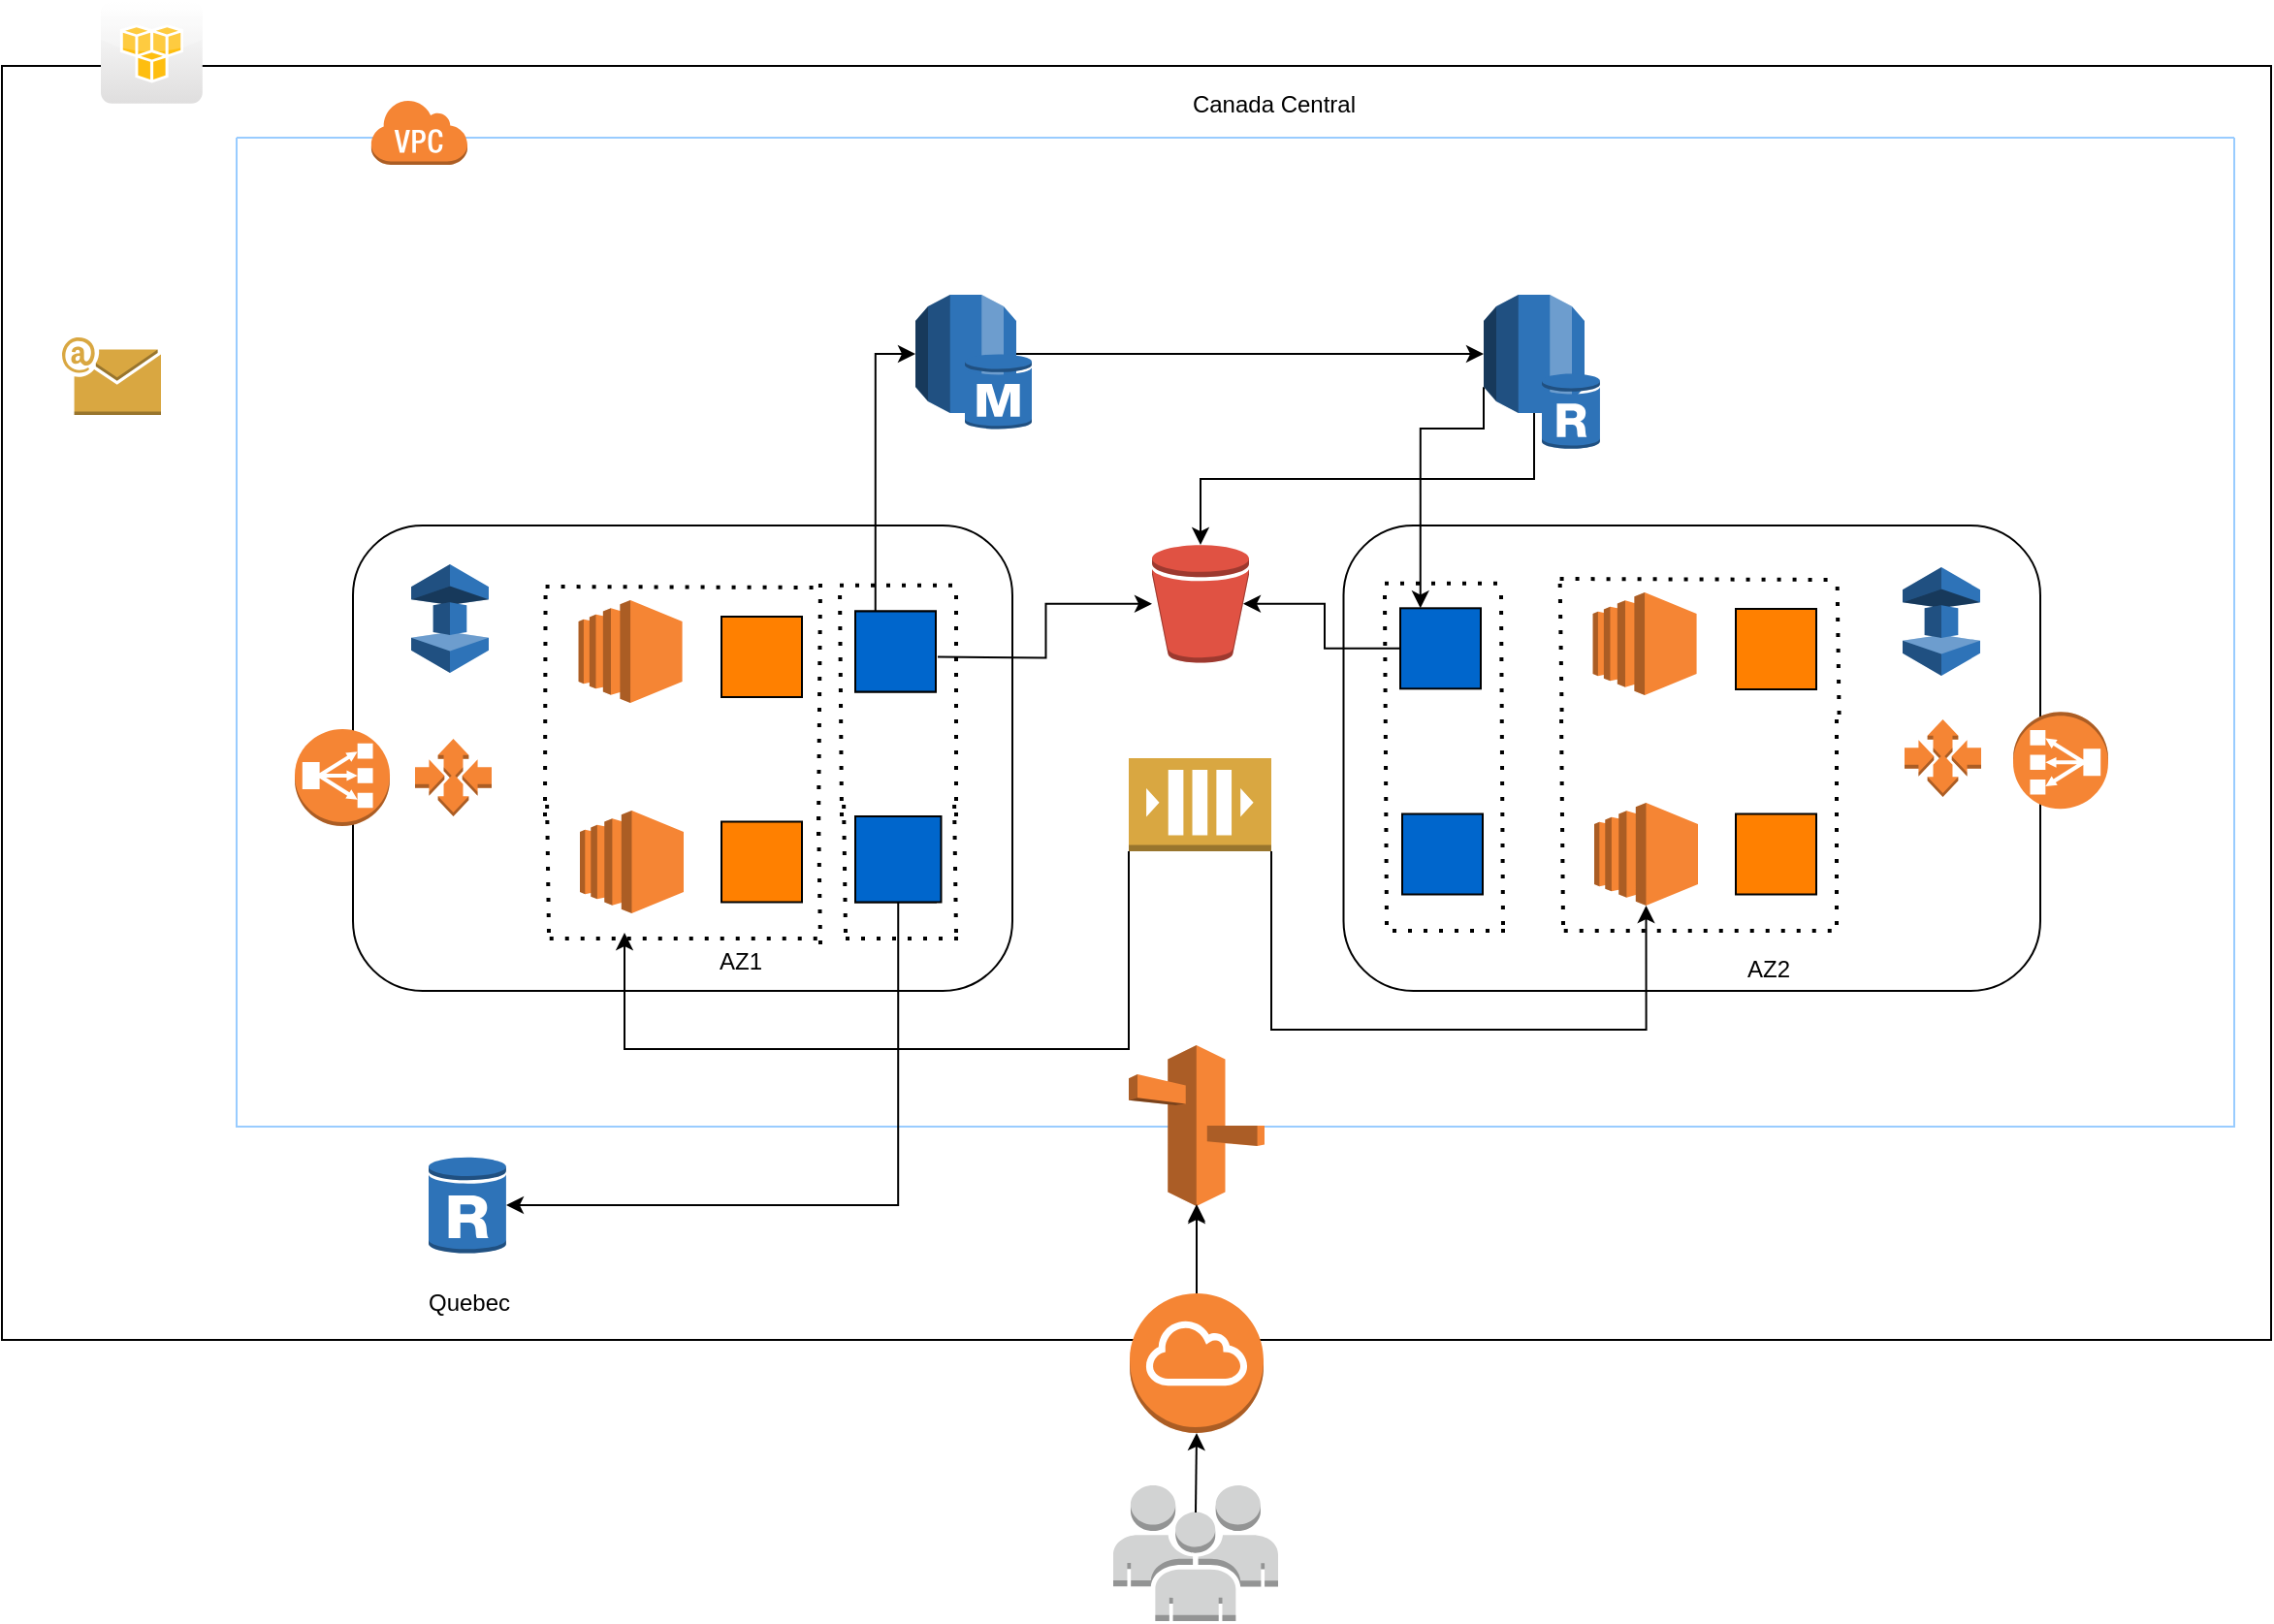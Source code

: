 <mxfile version="17.0.0" type="github">
  <diagram id="YssgMRenG7kQ0ZKm0Pmk" name="Page-1">
    <mxGraphModel dx="2313" dy="1687" grid="1" gridSize="10" guides="1" tooltips="1" connect="1" arrows="1" fold="1" page="1" pageScale="1" pageWidth="850" pageHeight="1100" math="0" shadow="0">
      <root>
        <mxCell id="0" />
        <mxCell id="1" parent="0" />
        <mxCell id="pTxG6QpcNC4HCN7uzRJL-301" value="" style="rounded=0;whiteSpace=wrap;html=1;fillColor=#FFFFFF;" vertex="1" parent="1">
          <mxGeometry x="-141" y="3" width="1170" height="657" as="geometry" />
        </mxCell>
        <mxCell id="pTxG6QpcNC4HCN7uzRJL-161" value="" style="rounded=1;whiteSpace=wrap;html=1;" vertex="1" parent="1">
          <mxGeometry x="550.75" y="240" width="359.25" height="240" as="geometry" />
        </mxCell>
        <mxCell id="3AhlCatbuhtp1w4Drxqu-34" value="" style="rounded=1;whiteSpace=wrap;html=1;" parent="1" vertex="1">
          <mxGeometry x="40" y="240" width="340" height="240" as="geometry" />
        </mxCell>
        <mxCell id="3AhlCatbuhtp1w4Drxqu-26" value="" style="swimlane;startSize=0;fillColor=#F2F2F2;strokeColor=#99CCFF;" parent="1" vertex="1">
          <mxGeometry x="-20" y="40" width="1030" height="510" as="geometry" />
        </mxCell>
        <mxCell id="3AhlCatbuhtp1w4Drxqu-31" value="Canada Central" style="text;html=1;strokeColor=none;fillColor=none;align=center;verticalAlign=middle;whiteSpace=wrap;rounded=0;" parent="3AhlCatbuhtp1w4Drxqu-26" vertex="1">
          <mxGeometry x="480" y="-32" width="110" height="30" as="geometry" />
        </mxCell>
        <mxCell id="pTxG6QpcNC4HCN7uzRJL-231" style="edgeStyle=orthogonalEdgeStyle;rounded=0;orthogonalLoop=1;jettySize=auto;html=1;exitX=1;exitY=0.5;exitDx=0;exitDy=0;exitPerimeter=0;" edge="1" parent="3AhlCatbuhtp1w4Drxqu-26" source="pTxG6QpcNC4HCN7uzRJL-207" target="pTxG6QpcNC4HCN7uzRJL-218">
          <mxGeometry relative="1" as="geometry" />
        </mxCell>
        <mxCell id="pTxG6QpcNC4HCN7uzRJL-207" value="" style="outlineConnect=0;dashed=0;verticalLabelPosition=bottom;verticalAlign=top;align=center;html=1;shape=mxgraph.aws3.rds;fillColor=#2E73B8;gradientColor=none;" vertex="1" parent="3AhlCatbuhtp1w4Drxqu-26">
          <mxGeometry x="350" y="81" width="52" height="61" as="geometry" />
        </mxCell>
        <mxCell id="pTxG6QpcNC4HCN7uzRJL-208" value="" style="outlineConnect=0;dashed=0;verticalLabelPosition=bottom;verticalAlign=top;align=center;html=1;shape=mxgraph.aws3.rds_db_instance;fillColor=#2E73B8;gradientColor=none;" vertex="1" parent="3AhlCatbuhtp1w4Drxqu-26">
          <mxGeometry x="375.5" y="111" width="34.5" height="40" as="geometry" />
        </mxCell>
        <mxCell id="3AhlCatbuhtp1w4Drxqu-10" value="" style="outlineConnect=0;dashed=0;verticalLabelPosition=bottom;verticalAlign=top;align=center;html=1;shape=mxgraph.aws3.classic_load_balancer;fillColor=#F58534;gradientColor=none;" parent="3AhlCatbuhtp1w4Drxqu-26" vertex="1">
          <mxGeometry x="30" y="305" width="49" height="50" as="geometry" />
        </mxCell>
        <mxCell id="pTxG6QpcNC4HCN7uzRJL-232" style="edgeStyle=orthogonalEdgeStyle;rounded=0;orthogonalLoop=1;jettySize=auto;html=1;exitX=0.5;exitY=1;exitDx=0;exitDy=0;exitPerimeter=0;" edge="1" parent="3AhlCatbuhtp1w4Drxqu-26" source="pTxG6QpcNC4HCN7uzRJL-218" target="pTxG6QpcNC4HCN7uzRJL-78">
          <mxGeometry relative="1" as="geometry" />
        </mxCell>
        <mxCell id="pTxG6QpcNC4HCN7uzRJL-329" style="edgeStyle=orthogonalEdgeStyle;rounded=0;orthogonalLoop=1;jettySize=auto;html=1;exitX=0;exitY=0.78;exitDx=0;exitDy=0;exitPerimeter=0;entryX=0.25;entryY=0;entryDx=0;entryDy=0;" edge="1" parent="3AhlCatbuhtp1w4Drxqu-26" source="pTxG6QpcNC4HCN7uzRJL-218" target="pTxG6QpcNC4HCN7uzRJL-251">
          <mxGeometry relative="1" as="geometry">
            <Array as="points">
              <mxPoint x="643" y="150" />
              <mxPoint x="610" y="150" />
            </Array>
          </mxGeometry>
        </mxCell>
        <mxCell id="pTxG6QpcNC4HCN7uzRJL-218" value="" style="outlineConnect=0;dashed=0;verticalLabelPosition=bottom;verticalAlign=top;align=center;html=1;shape=mxgraph.aws3.rds;fillColor=#2E73B8;gradientColor=none;" vertex="1" parent="3AhlCatbuhtp1w4Drxqu-26">
          <mxGeometry x="643" y="81" width="52" height="61" as="geometry" />
        </mxCell>
        <mxCell id="pTxG6QpcNC4HCN7uzRJL-217" value="" style="outlineConnect=0;dashed=0;verticalLabelPosition=bottom;verticalAlign=top;align=center;html=1;shape=mxgraph.aws3.rds_db_instance_read_replica;fillColor=#2E73B8;gradientColor=none;" vertex="1" parent="3AhlCatbuhtp1w4Drxqu-26">
          <mxGeometry x="673" y="121" width="30" height="40" as="geometry" />
        </mxCell>
        <mxCell id="pTxG6QpcNC4HCN7uzRJL-78" value="" style="outlineConnect=0;dashed=0;verticalLabelPosition=bottom;verticalAlign=top;align=center;html=1;shape=mxgraph.aws3.bucket;fillColor=#E05243;gradientColor=none;" vertex="1" parent="3AhlCatbuhtp1w4Drxqu-26">
          <mxGeometry x="472" y="210" width="50" height="60.75" as="geometry" />
        </mxCell>
        <mxCell id="pTxG6QpcNC4HCN7uzRJL-226" value="AZ1" style="text;html=1;strokeColor=none;fillColor=none;align=center;verticalAlign=middle;whiteSpace=wrap;rounded=0;" vertex="1" parent="3AhlCatbuhtp1w4Drxqu-26">
          <mxGeometry x="230" y="410" width="60" height="30" as="geometry" />
        </mxCell>
        <mxCell id="pTxG6QpcNC4HCN7uzRJL-227" value="AZ2" style="text;html=1;strokeColor=none;fillColor=none;align=center;verticalAlign=middle;whiteSpace=wrap;rounded=0;" vertex="1" parent="3AhlCatbuhtp1w4Drxqu-26">
          <mxGeometry x="760" y="414" width="60" height="30" as="geometry" />
        </mxCell>
        <mxCell id="pTxG6QpcNC4HCN7uzRJL-234" value="" style="endArrow=none;dashed=1;html=1;dashPattern=1 3;strokeWidth=2;rounded=0;" edge="1" parent="3AhlCatbuhtp1w4Drxqu-26">
          <mxGeometry width="50" height="50" relative="1" as="geometry">
            <mxPoint x="314" y="410" as="sourcePoint" />
            <mxPoint x="313" y="340" as="targetPoint" />
          </mxGeometry>
        </mxCell>
        <mxCell id="pTxG6QpcNC4HCN7uzRJL-235" value="" style="endArrow=none;dashed=1;html=1;dashPattern=1 3;strokeWidth=2;rounded=0;" edge="1" parent="3AhlCatbuhtp1w4Drxqu-26">
          <mxGeometry width="50" height="50" relative="1" as="geometry">
            <mxPoint x="301" y="416" as="sourcePoint" />
            <mxPoint x="300" y="346" as="targetPoint" />
          </mxGeometry>
        </mxCell>
        <mxCell id="pTxG6QpcNC4HCN7uzRJL-238" value="" style="endArrow=none;dashed=1;html=1;dashPattern=1 3;strokeWidth=2;rounded=0;" edge="1" parent="3AhlCatbuhtp1w4Drxqu-26">
          <mxGeometry width="50" height="50" relative="1" as="geometry">
            <mxPoint x="312" y="350" as="sourcePoint" />
            <mxPoint x="311" y="230.91" as="targetPoint" />
          </mxGeometry>
        </mxCell>
        <mxCell id="pTxG6QpcNC4HCN7uzRJL-239" value="" style="endArrow=none;dashed=1;html=1;dashPattern=1 3;strokeWidth=2;rounded=0;" edge="1" parent="3AhlCatbuhtp1w4Drxqu-26">
          <mxGeometry width="50" height="50" relative="1" as="geometry">
            <mxPoint x="311" y="230.91" as="sourcePoint" />
            <mxPoint x="371" y="230.91" as="targetPoint" />
          </mxGeometry>
        </mxCell>
        <mxCell id="pTxG6QpcNC4HCN7uzRJL-240" value="" style="endArrow=none;dashed=1;html=1;dashPattern=1 3;strokeWidth=2;rounded=0;" edge="1" parent="3AhlCatbuhtp1w4Drxqu-26">
          <mxGeometry width="50" height="50" relative="1" as="geometry">
            <mxPoint x="371" y="350" as="sourcePoint" />
            <mxPoint x="371" y="230.91" as="targetPoint" />
          </mxGeometry>
        </mxCell>
        <mxCell id="pTxG6QpcNC4HCN7uzRJL-249" value="" style="endArrow=none;dashed=1;html=1;dashPattern=1 3;strokeWidth=2;rounded=0;" edge="1" parent="3AhlCatbuhtp1w4Drxqu-26">
          <mxGeometry width="50" height="50" relative="1" as="geometry">
            <mxPoint x="592" y="229.91" as="sourcePoint" />
            <mxPoint x="652" y="229.91" as="targetPoint" />
          </mxGeometry>
        </mxCell>
        <mxCell id="pTxG6QpcNC4HCN7uzRJL-330" style="edgeStyle=orthogonalEdgeStyle;rounded=0;orthogonalLoop=1;jettySize=auto;html=1;exitX=0;exitY=0.5;exitDx=0;exitDy=0;entryX=0.94;entryY=0.5;entryDx=0;entryDy=0;entryPerimeter=0;" edge="1" parent="3AhlCatbuhtp1w4Drxqu-26" source="pTxG6QpcNC4HCN7uzRJL-251" target="pTxG6QpcNC4HCN7uzRJL-78">
          <mxGeometry relative="1" as="geometry" />
        </mxCell>
        <mxCell id="pTxG6QpcNC4HCN7uzRJL-251" value="" style="whiteSpace=wrap;html=1;aspect=fixed;fillColor=#0066CC;" vertex="1" parent="3AhlCatbuhtp1w4Drxqu-26">
          <mxGeometry x="600" y="242.66" width="41.5" height="41.5" as="geometry" />
        </mxCell>
        <mxCell id="3AhlCatbuhtp1w4Drxqu-36" value="" style="outlineConnect=0;dashed=0;verticalLabelPosition=bottom;verticalAlign=top;align=center;html=1;shape=mxgraph.aws3.virtual_private_cloud;fillColor=#F58534;gradientColor=none;" parent="3AhlCatbuhtp1w4Drxqu-26" vertex="1">
          <mxGeometry x="69" y="-20" width="50" height="34" as="geometry" />
        </mxCell>
        <mxCell id="pTxG6QpcNC4HCN7uzRJL-305" value="" style="outlineConnect=0;dashed=0;verticalLabelPosition=bottom;verticalAlign=top;align=center;html=1;shape=mxgraph.aws3.queue;fillColor=#D9A741;gradientColor=none;" vertex="1" parent="3AhlCatbuhtp1w4Drxqu-26">
          <mxGeometry x="460" y="320" width="73.5" height="48" as="geometry" />
        </mxCell>
        <mxCell id="pTxG6QpcNC4HCN7uzRJL-328" value="" style="outlineConnect=0;dashed=0;verticalLabelPosition=bottom;verticalAlign=top;align=center;html=1;shape=mxgraph.aws3.auto_scaling;fillColor=#F58534;gradientColor=none;strokeColor=#99CCFF;" vertex="1" parent="3AhlCatbuhtp1w4Drxqu-26">
          <mxGeometry x="92" y="310" width="39.5" height="40" as="geometry" />
        </mxCell>
        <mxCell id="pTxG6QpcNC4HCN7uzRJL-332" value="" style="outlineConnect=0;dashed=0;verticalLabelPosition=bottom;verticalAlign=top;align=center;html=1;shape=mxgraph.aws3.auto_scaling;fillColor=#F58534;gradientColor=none;strokeColor=#99CCFF;" vertex="1" parent="3AhlCatbuhtp1w4Drxqu-26">
          <mxGeometry x="860" y="300" width="39.5" height="40" as="geometry" />
        </mxCell>
        <mxCell id="pTxG6QpcNC4HCN7uzRJL-331" value="" style="outlineConnect=0;dashed=0;verticalLabelPosition=bottom;verticalAlign=top;align=center;html=1;shape=mxgraph.aws3.classic_load_balancer;fillColor=#F58534;gradientColor=none;rotation=-180;" vertex="1" parent="3AhlCatbuhtp1w4Drxqu-26">
          <mxGeometry x="916" y="296.16" width="49" height="50" as="geometry" />
        </mxCell>
        <mxCell id="3AhlCatbuhtp1w4Drxqu-13" value="" style="outlineConnect=0;dashed=0;verticalLabelPosition=bottom;verticalAlign=top;align=center;html=1;shape=mxgraph.aws3.ec2;fillColor=#F58534;gradientColor=none;" parent="1" vertex="1">
          <mxGeometry x="157" y="387" width="53.5" height="53" as="geometry" />
        </mxCell>
        <mxCell id="3AhlCatbuhtp1w4Drxqu-33" value="Quebec" style="text;html=1;strokeColor=none;fillColor=none;align=center;verticalAlign=middle;whiteSpace=wrap;rounded=0;" parent="1" vertex="1">
          <mxGeometry x="70" y="626" width="60" height="30" as="geometry" />
        </mxCell>
        <mxCell id="pTxG6QpcNC4HCN7uzRJL-9" value="" style="endArrow=none;dashed=1;html=1;dashPattern=1 3;strokeWidth=2;rounded=0;" edge="1" parent="1">
          <mxGeometry width="50" height="50" relative="1" as="geometry">
            <mxPoint x="141" y="450" as="sourcePoint" />
            <mxPoint x="140" y="380" as="targetPoint" />
          </mxGeometry>
        </mxCell>
        <mxCell id="pTxG6QpcNC4HCN7uzRJL-10" value="" style="endArrow=none;dashed=1;html=1;dashPattern=1 3;strokeWidth=2;rounded=0;" edge="1" parent="1">
          <mxGeometry width="50" height="50" relative="1" as="geometry">
            <mxPoint x="351" y="450" as="sourcePoint" />
            <mxPoint x="350" y="380" as="targetPoint" />
          </mxGeometry>
        </mxCell>
        <mxCell id="pTxG6QpcNC4HCN7uzRJL-11" value="" style="endArrow=none;dashed=1;html=1;dashPattern=1 3;strokeWidth=2;rounded=0;" edge="1" parent="1">
          <mxGeometry width="50" height="50" relative="1" as="geometry">
            <mxPoint x="141.37" y="453" as="sourcePoint" />
            <mxPoint x="280" y="453" as="targetPoint" />
          </mxGeometry>
        </mxCell>
        <mxCell id="pTxG6QpcNC4HCN7uzRJL-38" value="" style="outlineConnect=0;dashed=0;verticalLabelPosition=bottom;verticalAlign=top;align=center;html=1;shape=mxgraph.aws3.ec2;fillColor=#F58534;gradientColor=none;" vertex="1" parent="1">
          <mxGeometry x="156.29" y="278.5" width="53.5" height="53" as="geometry" />
        </mxCell>
        <mxCell id="pTxG6QpcNC4HCN7uzRJL-39" value="" style="endArrow=none;dashed=1;html=1;dashPattern=1 3;strokeWidth=2;rounded=0;" edge="1" parent="1">
          <mxGeometry width="50" height="50" relative="1" as="geometry">
            <mxPoint x="139" y="390" as="sourcePoint" />
            <mxPoint x="139.29" y="270" as="targetPoint" />
          </mxGeometry>
        </mxCell>
        <mxCell id="pTxG6QpcNC4HCN7uzRJL-229" style="edgeStyle=orthogonalEdgeStyle;rounded=0;orthogonalLoop=1;jettySize=auto;html=1;exitX=1;exitY=0.5;exitDx=0;exitDy=0;" edge="1" parent="1" target="pTxG6QpcNC4HCN7uzRJL-78">
          <mxGeometry relative="1" as="geometry">
            <mxPoint x="341.5" y="307.75" as="sourcePoint" />
          </mxGeometry>
        </mxCell>
        <mxCell id="pTxG6QpcNC4HCN7uzRJL-41" value="" style="endArrow=none;dashed=1;html=1;dashPattern=1 3;strokeWidth=2;rounded=0;" edge="1" parent="1">
          <mxGeometry width="50" height="50" relative="1" as="geometry">
            <mxPoint x="139.29" y="271.5" as="sourcePoint" />
            <mxPoint x="280" y="272" as="targetPoint" />
          </mxGeometry>
        </mxCell>
        <mxCell id="pTxG6QpcNC4HCN7uzRJL-59" value="" style="whiteSpace=wrap;html=1;aspect=fixed;fillColor=#FF8000;" vertex="1" parent="1">
          <mxGeometry x="230" y="287" width="41.5" height="41.5" as="geometry" />
        </mxCell>
        <mxCell id="pTxG6QpcNC4HCN7uzRJL-61" value="" style="whiteSpace=wrap;html=1;aspect=fixed;fillColor=#FF8000;" vertex="1" parent="1">
          <mxGeometry x="230" y="392.75" width="41.5" height="41.5" as="geometry" />
        </mxCell>
        <mxCell id="pTxG6QpcNC4HCN7uzRJL-62" value="" style="whiteSpace=wrap;html=1;aspect=fixed;fillColor=#FF9933;" vertex="1" parent="1">
          <mxGeometry x="299" y="392.75" width="41.5" height="41.5" as="geometry" />
        </mxCell>
        <mxCell id="pTxG6QpcNC4HCN7uzRJL-163" value="" style="outlineConnect=0;dashed=0;verticalLabelPosition=bottom;verticalAlign=top;align=center;html=1;shape=mxgraph.aws3.ec2;fillColor=#F58534;gradientColor=none;" vertex="1" parent="1">
          <mxGeometry x="680" y="383" width="53.5" height="53" as="geometry" />
        </mxCell>
        <mxCell id="pTxG6QpcNC4HCN7uzRJL-165" value="" style="endArrow=none;dashed=1;html=1;dashPattern=1 3;strokeWidth=2;rounded=0;" edge="1" parent="1">
          <mxGeometry width="50" height="50" relative="1" as="geometry">
            <mxPoint x="664" y="446" as="sourcePoint" />
            <mxPoint x="663" y="336" as="targetPoint" />
          </mxGeometry>
        </mxCell>
        <mxCell id="pTxG6QpcNC4HCN7uzRJL-166" value="" style="endArrow=none;dashed=1;html=1;dashPattern=1 3;strokeWidth=2;rounded=0;" edge="1" parent="1">
          <mxGeometry width="50" height="50" relative="1" as="geometry">
            <mxPoint x="805" y="446" as="sourcePoint" />
            <mxPoint x="805" y="336" as="targetPoint" />
          </mxGeometry>
        </mxCell>
        <mxCell id="pTxG6QpcNC4HCN7uzRJL-167" value="" style="endArrow=none;dashed=1;html=1;dashPattern=1 3;strokeWidth=2;rounded=0;" edge="1" parent="1">
          <mxGeometry width="50" height="50" relative="1" as="geometry">
            <mxPoint x="664.37" y="449" as="sourcePoint" />
            <mxPoint x="805" y="449" as="targetPoint" />
          </mxGeometry>
        </mxCell>
        <mxCell id="pTxG6QpcNC4HCN7uzRJL-186" value="" style="endArrow=none;dashed=1;html=1;dashPattern=1 3;strokeWidth=2;rounded=0;" edge="1" parent="1">
          <mxGeometry width="50" height="50" relative="1" as="geometry">
            <mxPoint x="806.29" y="337.5" as="sourcePoint" />
            <mxPoint x="805.29" y="267.5" as="targetPoint" />
          </mxGeometry>
        </mxCell>
        <mxCell id="pTxG6QpcNC4HCN7uzRJL-188" value="" style="outlineConnect=0;dashed=0;verticalLabelPosition=bottom;verticalAlign=top;align=center;html=1;shape=mxgraph.aws3.ec2;fillColor=#F58534;gradientColor=none;" vertex="1" parent="1">
          <mxGeometry x="679.29" y="274.5" width="53.5" height="53" as="geometry" />
        </mxCell>
        <mxCell id="pTxG6QpcNC4HCN7uzRJL-189" value="" style="endArrow=none;dashed=1;html=1;dashPattern=1 3;strokeWidth=2;rounded=0;" edge="1" parent="1">
          <mxGeometry width="50" height="50" relative="1" as="geometry">
            <mxPoint x="663.29" y="336" as="sourcePoint" />
            <mxPoint x="662.29" y="266" as="targetPoint" />
          </mxGeometry>
        </mxCell>
        <mxCell id="pTxG6QpcNC4HCN7uzRJL-191" value="" style="endArrow=none;dashed=1;html=1;dashPattern=1 3;strokeWidth=2;rounded=0;" edge="1" parent="1">
          <mxGeometry width="50" height="50" relative="1" as="geometry">
            <mxPoint x="662.29" y="267.5" as="sourcePoint" />
            <mxPoint x="805" y="268" as="targetPoint" />
          </mxGeometry>
        </mxCell>
        <mxCell id="pTxG6QpcNC4HCN7uzRJL-192" value="" style="whiteSpace=wrap;html=1;aspect=fixed;fillColor=#FF8000;" vertex="1" parent="1">
          <mxGeometry x="753" y="283" width="41.5" height="41.5" as="geometry" />
        </mxCell>
        <mxCell id="pTxG6QpcNC4HCN7uzRJL-193" value="" style="whiteSpace=wrap;html=1;aspect=fixed;fillColor=#FF8000;" vertex="1" parent="1">
          <mxGeometry x="753" y="388.75" width="41.5" height="41.5" as="geometry" />
        </mxCell>
        <mxCell id="pTxG6QpcNC4HCN7uzRJL-81" value="" style="outlineConnect=0;dashed=0;verticalLabelPosition=bottom;verticalAlign=top;align=center;html=1;shape=mxgraph.aws3.elasticache;fillColor=#2E73B8;gradientColor=none;" vertex="1" parent="1">
          <mxGeometry x="70" y="260" width="40" height="56" as="geometry" />
        </mxCell>
        <mxCell id="pTxG6QpcNC4HCN7uzRJL-219" value="" style="outlineConnect=0;dashed=0;verticalLabelPosition=bottom;verticalAlign=top;align=center;html=1;shape=mxgraph.aws3.rds_db_instance_read_replica;fillColor=#2E73B8;gradientColor=none;" vertex="1" parent="1">
          <mxGeometry x="79" y="565" width="40" height="51" as="geometry" />
        </mxCell>
        <mxCell id="pTxG6QpcNC4HCN7uzRJL-222" value="" style="outlineConnect=0;dashed=0;verticalLabelPosition=bottom;verticalAlign=top;align=center;html=1;shape=mxgraph.aws3.users;fillColor=#D2D3D3;gradientColor=none;" vertex="1" parent="1">
          <mxGeometry x="432" y="735" width="85" height="70" as="geometry" />
        </mxCell>
        <mxCell id="pTxG6QpcNC4HCN7uzRJL-237" value="" style="endArrow=none;dashed=1;html=1;dashPattern=1 3;strokeWidth=2;rounded=0;" edge="1" parent="1">
          <mxGeometry width="50" height="50" relative="1" as="geometry">
            <mxPoint x="294" y="453" as="sourcePoint" />
            <mxPoint x="354" y="453" as="targetPoint" />
          </mxGeometry>
        </mxCell>
        <mxCell id="pTxG6QpcNC4HCN7uzRJL-243" value="" style="endArrow=none;dashed=1;html=1;dashPattern=1 3;strokeWidth=2;rounded=0;" edge="1" parent="1">
          <mxGeometry width="50" height="50" relative="1" as="geometry">
            <mxPoint x="573" y="446" as="sourcePoint" />
            <mxPoint x="572" y="276" as="targetPoint" />
          </mxGeometry>
        </mxCell>
        <mxCell id="pTxG6QpcNC4HCN7uzRJL-245" value="" style="endArrow=none;dashed=1;html=1;dashPattern=1 3;strokeWidth=2;rounded=0;" edge="1" parent="1">
          <mxGeometry width="50" height="50" relative="1" as="geometry">
            <mxPoint x="633" y="446" as="sourcePoint" />
            <mxPoint x="632" y="276" as="targetPoint" />
          </mxGeometry>
        </mxCell>
        <mxCell id="pTxG6QpcNC4HCN7uzRJL-246" value="" style="whiteSpace=wrap;html=1;aspect=fixed;fillColor=#0066CC;" vertex="1" parent="1">
          <mxGeometry x="581" y="388.75" width="41.5" height="41.5" as="geometry" />
        </mxCell>
        <mxCell id="pTxG6QpcNC4HCN7uzRJL-247" value="" style="endArrow=none;dashed=1;html=1;dashPattern=1 3;strokeWidth=2;rounded=0;" edge="1" parent="1">
          <mxGeometry width="50" height="50" relative="1" as="geometry">
            <mxPoint x="576" y="449" as="sourcePoint" />
            <mxPoint x="636" y="449" as="targetPoint" />
          </mxGeometry>
        </mxCell>
        <mxCell id="pTxG6QpcNC4HCN7uzRJL-255" value="" style="endArrow=none;dashed=1;html=1;dashPattern=1 3;strokeWidth=2;rounded=0;" edge="1" parent="1">
          <mxGeometry width="50" height="50" relative="1" as="geometry">
            <mxPoint x="280" y="400" as="sourcePoint" />
            <mxPoint x="281" y="269" as="targetPoint" />
          </mxGeometry>
        </mxCell>
        <mxCell id="pTxG6QpcNC4HCN7uzRJL-258" value="" style="whiteSpace=wrap;html=1;aspect=fixed;fillColor=#FF9933;" vertex="1" parent="1">
          <mxGeometry x="299" y="284.25" width="41.5" height="41.5" as="geometry" />
        </mxCell>
        <mxCell id="pTxG6QpcNC4HCN7uzRJL-259" value="" style="whiteSpace=wrap;html=1;aspect=fixed;fillColor=#0066CC;" vertex="1" parent="1">
          <mxGeometry x="299" y="284.25" width="41.5" height="41.5" as="geometry" />
        </mxCell>
        <mxCell id="pTxG6QpcNC4HCN7uzRJL-272" style="edgeStyle=orthogonalEdgeStyle;rounded=0;orthogonalLoop=1;jettySize=auto;html=1;exitX=0.5;exitY=1;exitDx=0;exitDy=0;entryX=1;entryY=0.5;entryDx=0;entryDy=0;entryPerimeter=0;" edge="1" parent="1" source="pTxG6QpcNC4HCN7uzRJL-260" target="pTxG6QpcNC4HCN7uzRJL-219">
          <mxGeometry relative="1" as="geometry" />
        </mxCell>
        <mxCell id="pTxG6QpcNC4HCN7uzRJL-260" value="" style="whiteSpace=wrap;html=1;aspect=fixed;fillColor=#0066CC;" vertex="1" parent="1">
          <mxGeometry x="299" y="390" width="44.25" height="44.25" as="geometry" />
        </mxCell>
        <mxCell id="3AhlCatbuhtp1w4Drxqu-8" value="" style="outlineConnect=0;dashed=0;verticalLabelPosition=bottom;verticalAlign=top;align=center;html=1;shape=mxgraph.aws3.route_53;fillColor=#F58536;gradientColor=none;" parent="1" vertex="1">
          <mxGeometry x="440" y="508" width="70" height="83" as="geometry" />
        </mxCell>
        <mxCell id="pTxG6QpcNC4HCN7uzRJL-319" style="edgeStyle=orthogonalEdgeStyle;rounded=0;orthogonalLoop=1;jettySize=auto;html=1;exitX=0.5;exitY=0;exitDx=0;exitDy=0;exitPerimeter=0;" edge="1" parent="1" source="pTxG6QpcNC4HCN7uzRJL-302">
          <mxGeometry relative="1" as="geometry">
            <mxPoint x="475" y="590" as="targetPoint" />
          </mxGeometry>
        </mxCell>
        <mxCell id="pTxG6QpcNC4HCN7uzRJL-327" value="" style="edgeStyle=orthogonalEdgeStyle;rounded=0;orthogonalLoop=1;jettySize=auto;html=1;" edge="1" parent="1" source="pTxG6QpcNC4HCN7uzRJL-302" target="3AhlCatbuhtp1w4Drxqu-8">
          <mxGeometry relative="1" as="geometry" />
        </mxCell>
        <mxCell id="pTxG6QpcNC4HCN7uzRJL-302" value="" style="outlineConnect=0;dashed=0;verticalLabelPosition=bottom;verticalAlign=top;align=center;html=1;shape=mxgraph.aws3.internet_gateway;fillColor=#F58534;gradientColor=none;" vertex="1" parent="1">
          <mxGeometry x="440.5" y="636" width="69" height="72" as="geometry" />
        </mxCell>
        <mxCell id="pTxG6QpcNC4HCN7uzRJL-303" value="" style="dashed=0;outlineConnect=0;html=1;align=center;labelPosition=center;verticalLabelPosition=bottom;verticalAlign=top;shape=mxgraph.webicons.aws;gradientColor=#DFDEDE" vertex="1" parent="1">
          <mxGeometry x="-90" y="-30" width="52.4" height="52.4" as="geometry" />
        </mxCell>
        <mxCell id="pTxG6QpcNC4HCN7uzRJL-304" value="" style="outlineConnect=0;dashed=0;verticalLabelPosition=bottom;verticalAlign=top;align=center;html=1;shape=mxgraph.aws3.email;fillColor=#D9A741;gradientColor=none;" vertex="1" parent="1">
          <mxGeometry x="-110" y="143" width="51" height="40" as="geometry" />
        </mxCell>
        <mxCell id="pTxG6QpcNC4HCN7uzRJL-230" style="edgeStyle=orthogonalEdgeStyle;rounded=0;orthogonalLoop=1;jettySize=auto;html=1;entryX=0;entryY=0.5;entryDx=0;entryDy=0;entryPerimeter=0;exitX=0.25;exitY=0;exitDx=0;exitDy=0;" edge="1" parent="1" source="pTxG6QpcNC4HCN7uzRJL-259" target="pTxG6QpcNC4HCN7uzRJL-207">
          <mxGeometry relative="1" as="geometry">
            <mxPoint x="359.8" y="283.66" as="sourcePoint" />
          </mxGeometry>
        </mxCell>
        <mxCell id="pTxG6QpcNC4HCN7uzRJL-309" style="edgeStyle=orthogonalEdgeStyle;rounded=0;orthogonalLoop=1;jettySize=auto;html=1;exitX=0;exitY=1;exitDx=0;exitDy=0;exitPerimeter=0;" edge="1" parent="1" source="pTxG6QpcNC4HCN7uzRJL-305">
          <mxGeometry relative="1" as="geometry">
            <mxPoint x="180" y="450" as="targetPoint" />
            <Array as="points">
              <mxPoint x="440" y="510" />
              <mxPoint x="180" y="510" />
            </Array>
          </mxGeometry>
        </mxCell>
        <mxCell id="pTxG6QpcNC4HCN7uzRJL-311" value="" style="endArrow=classic;html=1;rounded=0;entryX=0.5;entryY=1;entryDx=0;entryDy=0;entryPerimeter=0;exitX=0.5;exitY=0.2;exitDx=0;exitDy=0;exitPerimeter=0;" edge="1" parent="1" source="pTxG6QpcNC4HCN7uzRJL-222" target="pTxG6QpcNC4HCN7uzRJL-302">
          <mxGeometry width="50" height="50" relative="1" as="geometry">
            <mxPoint x="430" y="820" as="sourcePoint" />
            <mxPoint x="480" y="770" as="targetPoint" />
          </mxGeometry>
        </mxCell>
        <mxCell id="pTxG6QpcNC4HCN7uzRJL-312" value="" style="shape=image;verticalLabelPosition=bottom;labelBackgroundColor=default;verticalAlign=top;aspect=fixed;imageAspect=0;image=https://upload.wikimedia.org/wikipedia/commons/f/f8/Splunk_logo.png;" vertex="1" parent="1">
          <mxGeometry x="-117" y="223" width="71" height="21.44" as="geometry" />
        </mxCell>
        <mxCell id="pTxG6QpcNC4HCN7uzRJL-317" value="" style="shape=image;verticalLabelPosition=bottom;labelBackgroundColor=default;verticalAlign=top;aspect=fixed;imageAspect=0;image=https://upload.wikimedia.org/wikipedia/commons/thumb/e/e3/Jenkins_logo_with_title.svg/2560px-Jenkins_logo_with_title.svg.png;" vertex="1" parent="1">
          <mxGeometry x="-117" y="300" width="81" height="26.01" as="geometry" />
        </mxCell>
        <mxCell id="pTxG6QpcNC4HCN7uzRJL-333" value="" style="outlineConnect=0;dashed=0;verticalLabelPosition=bottom;verticalAlign=top;align=center;html=1;shape=mxgraph.aws3.elasticache;fillColor=#2E73B8;gradientColor=none;" vertex="1" parent="1">
          <mxGeometry x="839" y="261.5" width="40" height="56" as="geometry" />
        </mxCell>
        <mxCell id="pTxG6QpcNC4HCN7uzRJL-335" style="edgeStyle=orthogonalEdgeStyle;rounded=0;orthogonalLoop=1;jettySize=auto;html=1;exitX=1;exitY=1;exitDx=0;exitDy=0;exitPerimeter=0;entryX=0.5;entryY=1;entryDx=0;entryDy=0;entryPerimeter=0;" edge="1" parent="1" source="pTxG6QpcNC4HCN7uzRJL-305" target="pTxG6QpcNC4HCN7uzRJL-163">
          <mxGeometry relative="1" as="geometry">
            <Array as="points">
              <mxPoint x="514" y="500" />
              <mxPoint x="707" y="500" />
            </Array>
          </mxGeometry>
        </mxCell>
      </root>
    </mxGraphModel>
  </diagram>
</mxfile>
